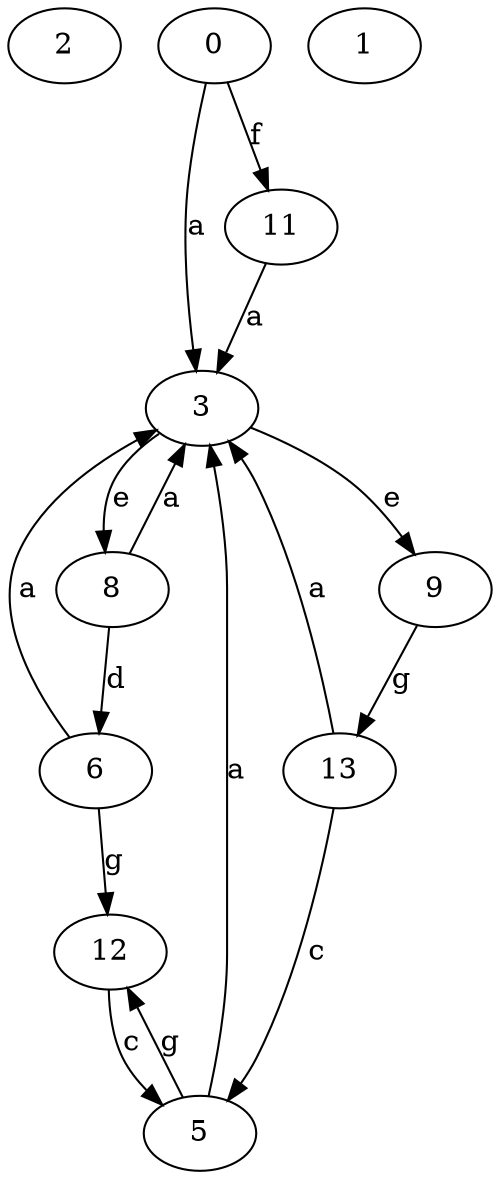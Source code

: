 strict digraph  {
2;
3;
5;
6;
8;
0;
9;
11;
12;
1;
13;
3 -> 8  [label=e];
3 -> 9  [label=e];
5 -> 3  [label=a];
5 -> 12  [label=g];
6 -> 3  [label=a];
6 -> 12  [label=g];
8 -> 3  [label=a];
8 -> 6  [label=d];
0 -> 3  [label=a];
0 -> 11  [label=f];
9 -> 13  [label=g];
11 -> 3  [label=a];
12 -> 5  [label=c];
13 -> 3  [label=a];
13 -> 5  [label=c];
}
